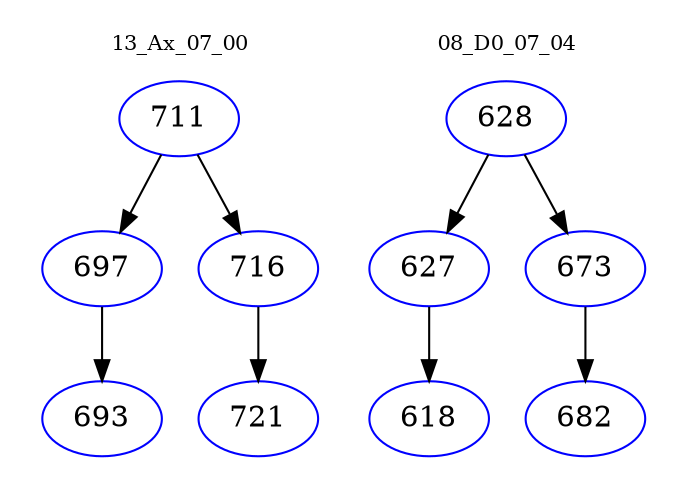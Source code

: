 digraph{
subgraph cluster_0 {
color = white
label = "13_Ax_07_00";
fontsize=10;
T0_711 [label="711", color="blue"]
T0_711 -> T0_697 [color="black"]
T0_697 [label="697", color="blue"]
T0_697 -> T0_693 [color="black"]
T0_693 [label="693", color="blue"]
T0_711 -> T0_716 [color="black"]
T0_716 [label="716", color="blue"]
T0_716 -> T0_721 [color="black"]
T0_721 [label="721", color="blue"]
}
subgraph cluster_1 {
color = white
label = "08_D0_07_04";
fontsize=10;
T1_628 [label="628", color="blue"]
T1_628 -> T1_627 [color="black"]
T1_627 [label="627", color="blue"]
T1_627 -> T1_618 [color="black"]
T1_618 [label="618", color="blue"]
T1_628 -> T1_673 [color="black"]
T1_673 [label="673", color="blue"]
T1_673 -> T1_682 [color="black"]
T1_682 [label="682", color="blue"]
}
}
